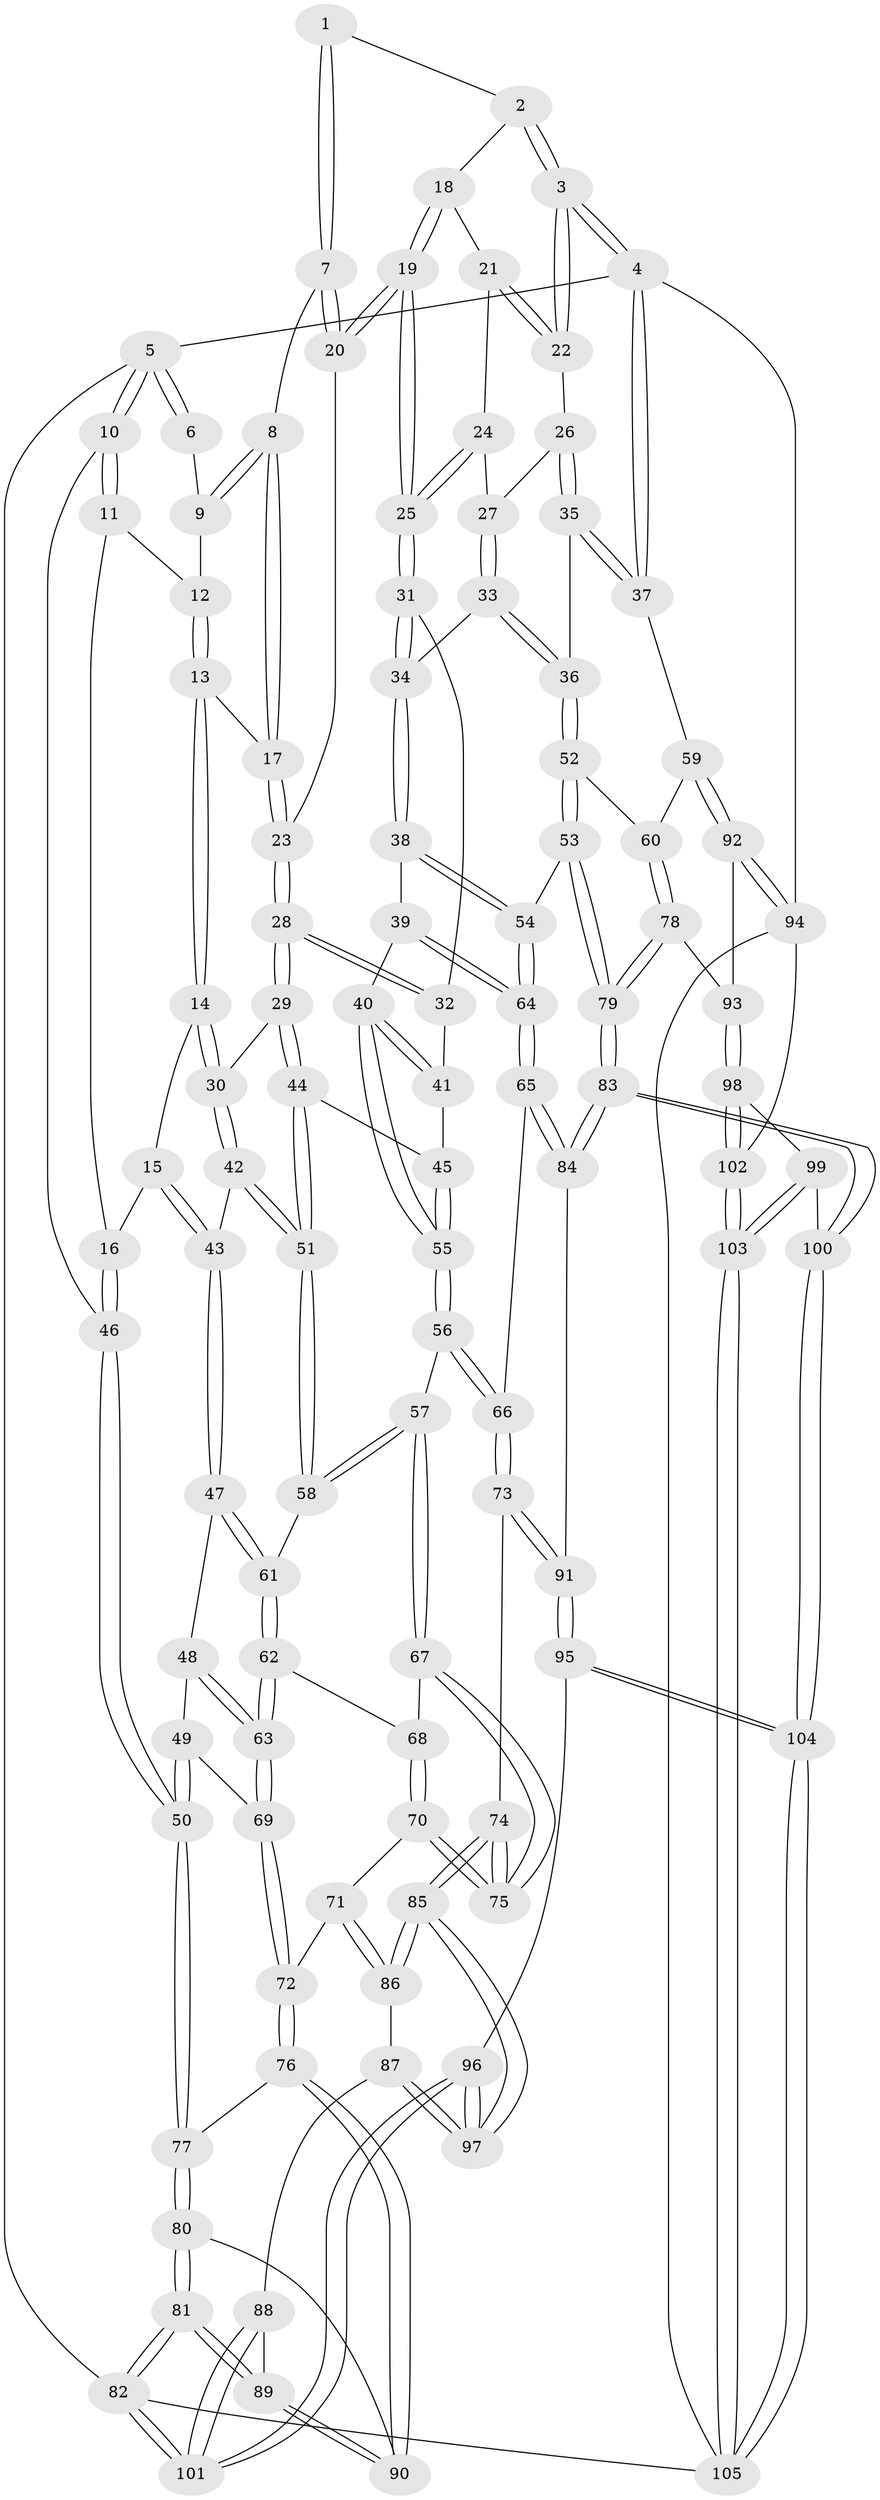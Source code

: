 // coarse degree distribution, {3: 0.140625, 5: 0.40625, 7: 0.015625, 4: 0.390625, 6: 0.046875}
// Generated by graph-tools (version 1.1) at 2025/42/03/06/25 10:42:27]
// undirected, 105 vertices, 259 edges
graph export_dot {
graph [start="1"]
  node [color=gray90,style=filled];
  1 [pos="+0.5048825253580581+0"];
  2 [pos="+0.6905374275579292+0"];
  3 [pos="+1+0"];
  4 [pos="+1+0"];
  5 [pos="+0+0"];
  6 [pos="+0.15883408412402544+0"];
  7 [pos="+0.38985011298113+0.07223679396474135"];
  8 [pos="+0.3417274662894013+0.11904925831460389"];
  9 [pos="+0.14269517790800848+0.02126620313869837"];
  10 [pos="+0+0.16204758713240097"];
  11 [pos="+0.1036746489119937+0.06373629996793811"];
  12 [pos="+0.12374156930344209+0.05300651046052051"];
  13 [pos="+0.1917069331649134+0.2251594620431553"];
  14 [pos="+0.1561670066655902+0.2640900758588509"];
  15 [pos="+0.088643629783539+0.2793427988733314"];
  16 [pos="+0.04349290233150847+0.2795476500819418"];
  17 [pos="+0.3172730309148455+0.19982515861721079"];
  18 [pos="+0.6906066257485354+0"];
  19 [pos="+0.5608845998923188+0.23942189513147116"];
  20 [pos="+0.503302839605938+0.19135337275279352"];
  21 [pos="+0.7774164054771926+0.13159965162376197"];
  22 [pos="+0.8850676247668553+0.2200037951905721"];
  23 [pos="+0.32695172600112626+0.21561177591199848"];
  24 [pos="+0.7291930006098264+0.20845150788776234"];
  25 [pos="+0.5614451419204064+0.24371169674931065"];
  26 [pos="+0.8955072452705268+0.2530347813721706"];
  27 [pos="+0.7369085339659365+0.2844540660855232"];
  28 [pos="+0.3684120917496886+0.29342040032115146"];
  29 [pos="+0.36744729783253044+0.2968596821072115"];
  30 [pos="+0.21923826113722955+0.3672334643486731"];
  31 [pos="+0.5611472764734584+0.24500496278350595"];
  32 [pos="+0.5081497459366507+0.28011289762314967"];
  33 [pos="+0.7107945404831796+0.36764158344451014"];
  34 [pos="+0.6585825651616796+0.3672331093795683"];
  35 [pos="+0.9516548627070824+0.35293147511105294"];
  36 [pos="+0.7455806737232986+0.3895588591867425"];
  37 [pos="+1+0.4571667902627066"];
  38 [pos="+0.6517297382107821+0.37588224618422583"];
  39 [pos="+0.5362460088080219+0.45636496592557974"];
  40 [pos="+0.5048273405662876+0.45360556390326856"];
  41 [pos="+0.505502801429025+0.34138632895190085"];
  42 [pos="+0.21777606663284085+0.39950083203085873"];
  43 [pos="+0.15328735908268096+0.4469551300693358"];
  44 [pos="+0.37507102528019165+0.3946723232236541"];
  45 [pos="+0.3888814897109504+0.40386221208842205"];
  46 [pos="+0+0.34735337212130113"];
  47 [pos="+0.1514546307642658+0.44954745856266115"];
  48 [pos="+0.13193577189365976+0.4626727453076136"];
  49 [pos="+0+0.45191834168497047"];
  50 [pos="+0+0.40901617434738974"];
  51 [pos="+0.3032610483026831+0.4567854026925878"];
  52 [pos="+0.7610015250609781+0.5666466878155073"];
  53 [pos="+0.7092741915721654+0.5836810714749504"];
  54 [pos="+0.6543251693903083+0.5856448636649106"];
  55 [pos="+0.4766955101066748+0.4654374286487919"];
  56 [pos="+0.4496449016290373+0.5330271378500882"];
  57 [pos="+0.3362134814805771+0.5656809039723361"];
  58 [pos="+0.29997903667598935+0.5058011470675299"];
  59 [pos="+1+0.5633358987836683"];
  60 [pos="+0.7698717633031488+0.56932669209176"];
  61 [pos="+0.23789254127105935+0.518376927621627"];
  62 [pos="+0.20210817319739338+0.5558933657403319"];
  63 [pos="+0.15263281518575053+0.5709482129233371"];
  64 [pos="+0.6436546214843446+0.5888281859841723"];
  65 [pos="+0.5509856381363234+0.6842270435802673"];
  66 [pos="+0.535961725580356+0.6851267144541235"];
  67 [pos="+0.33342926671622897+0.5759580473435281"];
  68 [pos="+0.24833041155218333+0.59864008456931"];
  69 [pos="+0.13370093077309417+0.6065296191899351"];
  70 [pos="+0.2162465859354629+0.641563087982464"];
  71 [pos="+0.15780190865629906+0.6626550022664589"];
  72 [pos="+0.13080466742889857+0.6518177199120669"];
  73 [pos="+0.426035080553759+0.755354149672901"];
  74 [pos="+0.37402007954806094+0.7607640922530745"];
  75 [pos="+0.3454426416707846+0.6847855865777581"];
  76 [pos="+0.1228026363437507+0.6566154863416362"];
  77 [pos="+0+0.4821549293079874"];
  78 [pos="+0.8080626580851493+0.7868138100257197"];
  79 [pos="+0.739338169797532+0.8457588220815376"];
  80 [pos="+0+0.6295702473248722"];
  81 [pos="+0+0.8918251268907427"];
  82 [pos="+0+1"];
  83 [pos="+0.7249073057170039+0.8644202419531796"];
  84 [pos="+0.7110015988562504+0.8579222975062113"];
  85 [pos="+0.33116340150451296+0.8001494652465942"];
  86 [pos="+0.18754720031120345+0.6998848288283558"];
  87 [pos="+0.13925740754173171+0.849421760476646"];
  88 [pos="+0.10362084762343884+0.8512385859684214"];
  89 [pos="+0.07014570797919654+0.8302145191869216"];
  90 [pos="+0.08346894609999432+0.7048570126724234"];
  91 [pos="+0.5209690610655117+0.8923199807178296"];
  92 [pos="+1+0.6532929662145637"];
  93 [pos="+1+0.6717139795141157"];
  94 [pos="+1+0.7435953627605132"];
  95 [pos="+0.4063712208815784+1"];
  96 [pos="+0.35200957664143057+1"];
  97 [pos="+0.2953203468326512+0.8687079510305518"];
  98 [pos="+0.8679752760483839+0.9124521619374477"];
  99 [pos="+0.8457983454963922+0.9089605547448665"];
  100 [pos="+0.728310429094143+0.8766386909317461"];
  101 [pos="+0.0773947073568218+1"];
  102 [pos="+0.9269000044091381+0.9418773694976368"];
  103 [pos="+0.9551287892306047+1"];
  104 [pos="+0.6820726477037174+1"];
  105 [pos="+0.9940935307736674+1"];
  1 -- 2;
  1 -- 7;
  1 -- 7;
  2 -- 3;
  2 -- 3;
  2 -- 18;
  3 -- 4;
  3 -- 4;
  3 -- 22;
  3 -- 22;
  4 -- 5;
  4 -- 37;
  4 -- 37;
  4 -- 94;
  5 -- 6;
  5 -- 6;
  5 -- 10;
  5 -- 10;
  5 -- 82;
  6 -- 9;
  7 -- 8;
  7 -- 20;
  7 -- 20;
  8 -- 9;
  8 -- 9;
  8 -- 17;
  8 -- 17;
  9 -- 12;
  10 -- 11;
  10 -- 11;
  10 -- 46;
  11 -- 12;
  11 -- 16;
  12 -- 13;
  12 -- 13;
  13 -- 14;
  13 -- 14;
  13 -- 17;
  14 -- 15;
  14 -- 30;
  14 -- 30;
  15 -- 16;
  15 -- 43;
  15 -- 43;
  16 -- 46;
  16 -- 46;
  17 -- 23;
  17 -- 23;
  18 -- 19;
  18 -- 19;
  18 -- 21;
  19 -- 20;
  19 -- 20;
  19 -- 25;
  19 -- 25;
  20 -- 23;
  21 -- 22;
  21 -- 22;
  21 -- 24;
  22 -- 26;
  23 -- 28;
  23 -- 28;
  24 -- 25;
  24 -- 25;
  24 -- 27;
  25 -- 31;
  25 -- 31;
  26 -- 27;
  26 -- 35;
  26 -- 35;
  27 -- 33;
  27 -- 33;
  28 -- 29;
  28 -- 29;
  28 -- 32;
  28 -- 32;
  29 -- 30;
  29 -- 44;
  29 -- 44;
  30 -- 42;
  30 -- 42;
  31 -- 32;
  31 -- 34;
  31 -- 34;
  32 -- 41;
  33 -- 34;
  33 -- 36;
  33 -- 36;
  34 -- 38;
  34 -- 38;
  35 -- 36;
  35 -- 37;
  35 -- 37;
  36 -- 52;
  36 -- 52;
  37 -- 59;
  38 -- 39;
  38 -- 54;
  38 -- 54;
  39 -- 40;
  39 -- 64;
  39 -- 64;
  40 -- 41;
  40 -- 41;
  40 -- 55;
  40 -- 55;
  41 -- 45;
  42 -- 43;
  42 -- 51;
  42 -- 51;
  43 -- 47;
  43 -- 47;
  44 -- 45;
  44 -- 51;
  44 -- 51;
  45 -- 55;
  45 -- 55;
  46 -- 50;
  46 -- 50;
  47 -- 48;
  47 -- 61;
  47 -- 61;
  48 -- 49;
  48 -- 63;
  48 -- 63;
  49 -- 50;
  49 -- 50;
  49 -- 69;
  50 -- 77;
  50 -- 77;
  51 -- 58;
  51 -- 58;
  52 -- 53;
  52 -- 53;
  52 -- 60;
  53 -- 54;
  53 -- 79;
  53 -- 79;
  54 -- 64;
  54 -- 64;
  55 -- 56;
  55 -- 56;
  56 -- 57;
  56 -- 66;
  56 -- 66;
  57 -- 58;
  57 -- 58;
  57 -- 67;
  57 -- 67;
  58 -- 61;
  59 -- 60;
  59 -- 92;
  59 -- 92;
  60 -- 78;
  60 -- 78;
  61 -- 62;
  61 -- 62;
  62 -- 63;
  62 -- 63;
  62 -- 68;
  63 -- 69;
  63 -- 69;
  64 -- 65;
  64 -- 65;
  65 -- 66;
  65 -- 84;
  65 -- 84;
  66 -- 73;
  66 -- 73;
  67 -- 68;
  67 -- 75;
  67 -- 75;
  68 -- 70;
  68 -- 70;
  69 -- 72;
  69 -- 72;
  70 -- 71;
  70 -- 75;
  70 -- 75;
  71 -- 72;
  71 -- 86;
  71 -- 86;
  72 -- 76;
  72 -- 76;
  73 -- 74;
  73 -- 91;
  73 -- 91;
  74 -- 75;
  74 -- 75;
  74 -- 85;
  74 -- 85;
  76 -- 77;
  76 -- 90;
  76 -- 90;
  77 -- 80;
  77 -- 80;
  78 -- 79;
  78 -- 79;
  78 -- 93;
  79 -- 83;
  79 -- 83;
  80 -- 81;
  80 -- 81;
  80 -- 90;
  81 -- 82;
  81 -- 82;
  81 -- 89;
  81 -- 89;
  82 -- 101;
  82 -- 101;
  82 -- 105;
  83 -- 84;
  83 -- 84;
  83 -- 100;
  83 -- 100;
  84 -- 91;
  85 -- 86;
  85 -- 86;
  85 -- 97;
  85 -- 97;
  86 -- 87;
  87 -- 88;
  87 -- 97;
  87 -- 97;
  88 -- 89;
  88 -- 101;
  88 -- 101;
  89 -- 90;
  89 -- 90;
  91 -- 95;
  91 -- 95;
  92 -- 93;
  92 -- 94;
  92 -- 94;
  93 -- 98;
  93 -- 98;
  94 -- 102;
  94 -- 105;
  95 -- 96;
  95 -- 104;
  95 -- 104;
  96 -- 97;
  96 -- 97;
  96 -- 101;
  96 -- 101;
  98 -- 99;
  98 -- 102;
  98 -- 102;
  99 -- 100;
  99 -- 103;
  99 -- 103;
  100 -- 104;
  100 -- 104;
  102 -- 103;
  102 -- 103;
  103 -- 105;
  103 -- 105;
  104 -- 105;
  104 -- 105;
}
